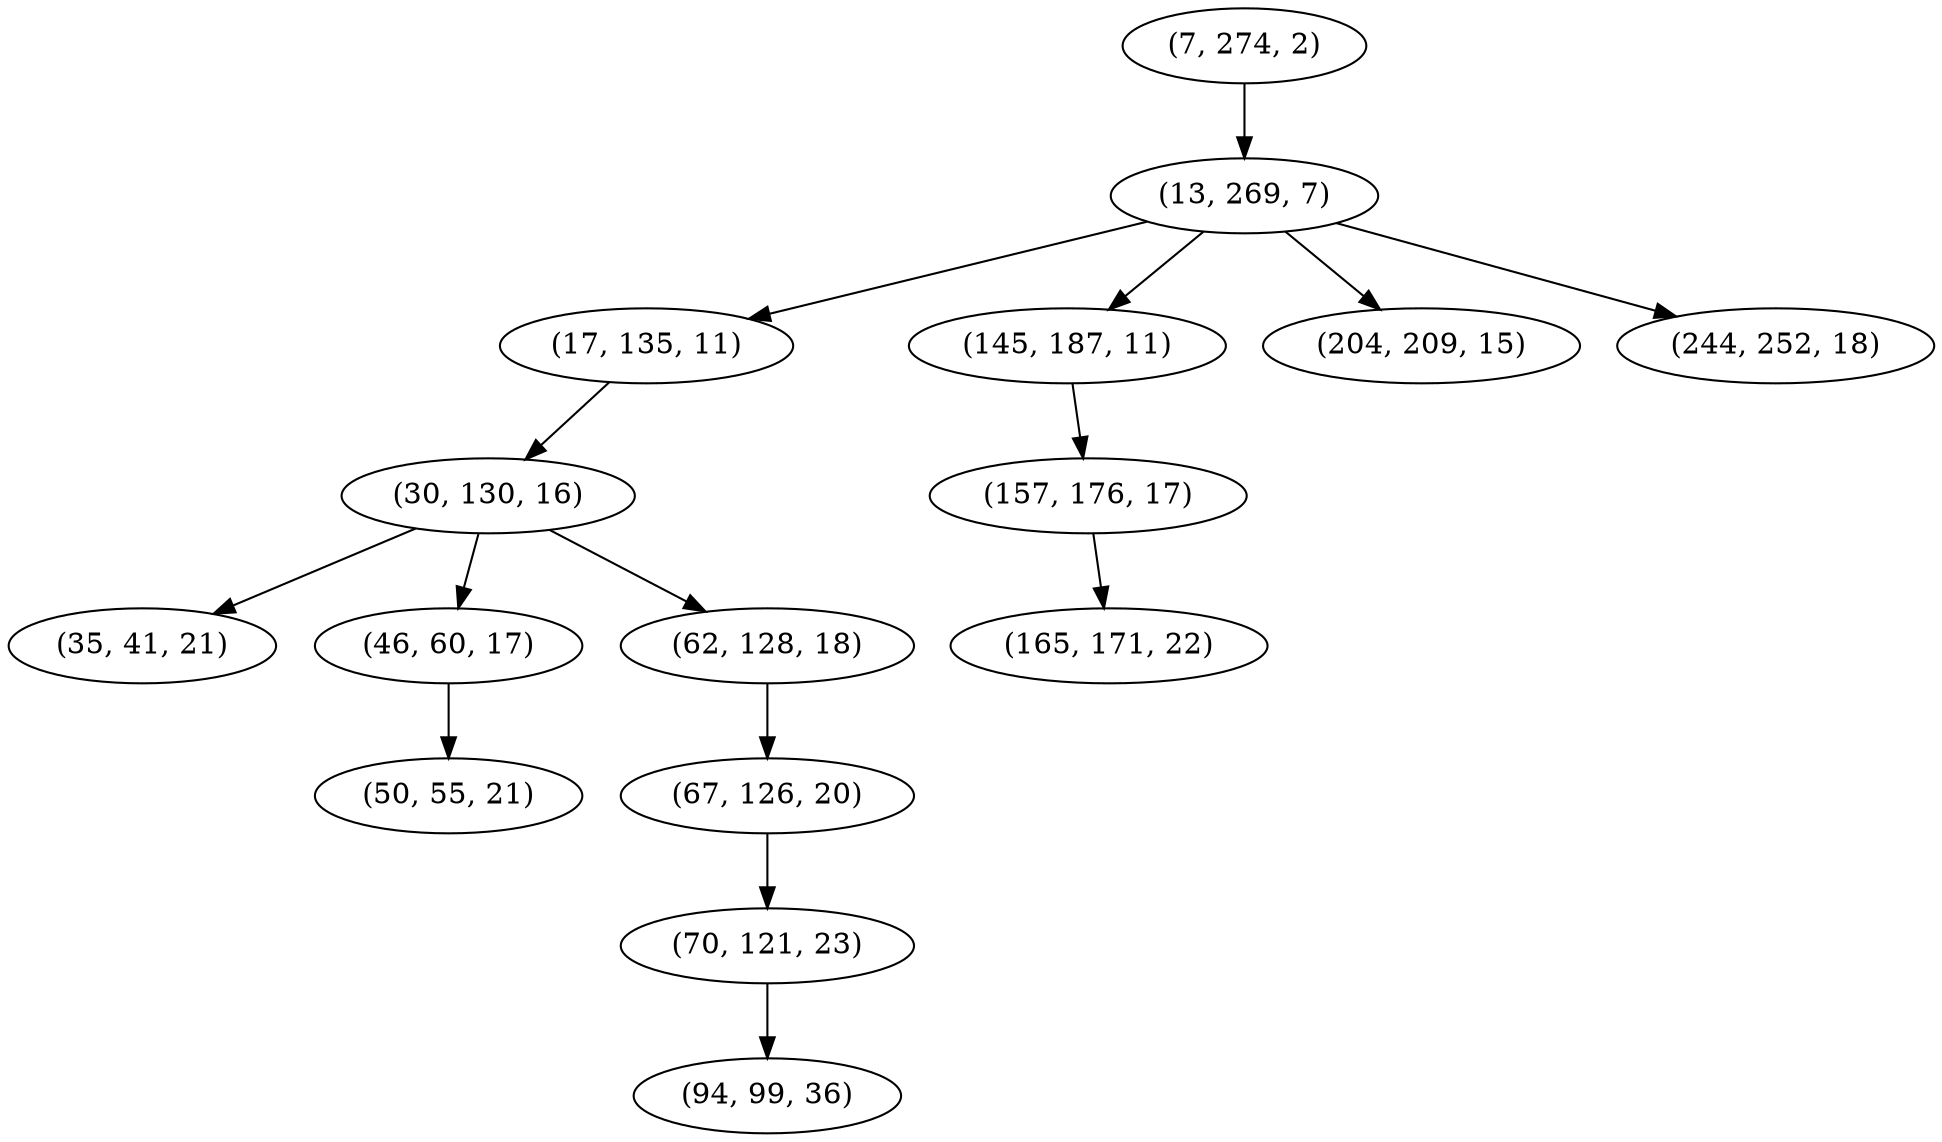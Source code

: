 digraph tree {
    "(7, 274, 2)";
    "(13, 269, 7)";
    "(17, 135, 11)";
    "(30, 130, 16)";
    "(35, 41, 21)";
    "(46, 60, 17)";
    "(50, 55, 21)";
    "(62, 128, 18)";
    "(67, 126, 20)";
    "(70, 121, 23)";
    "(94, 99, 36)";
    "(145, 187, 11)";
    "(157, 176, 17)";
    "(165, 171, 22)";
    "(204, 209, 15)";
    "(244, 252, 18)";
    "(7, 274, 2)" -> "(13, 269, 7)";
    "(13, 269, 7)" -> "(17, 135, 11)";
    "(13, 269, 7)" -> "(145, 187, 11)";
    "(13, 269, 7)" -> "(204, 209, 15)";
    "(13, 269, 7)" -> "(244, 252, 18)";
    "(17, 135, 11)" -> "(30, 130, 16)";
    "(30, 130, 16)" -> "(35, 41, 21)";
    "(30, 130, 16)" -> "(46, 60, 17)";
    "(30, 130, 16)" -> "(62, 128, 18)";
    "(46, 60, 17)" -> "(50, 55, 21)";
    "(62, 128, 18)" -> "(67, 126, 20)";
    "(67, 126, 20)" -> "(70, 121, 23)";
    "(70, 121, 23)" -> "(94, 99, 36)";
    "(145, 187, 11)" -> "(157, 176, 17)";
    "(157, 176, 17)" -> "(165, 171, 22)";
}
